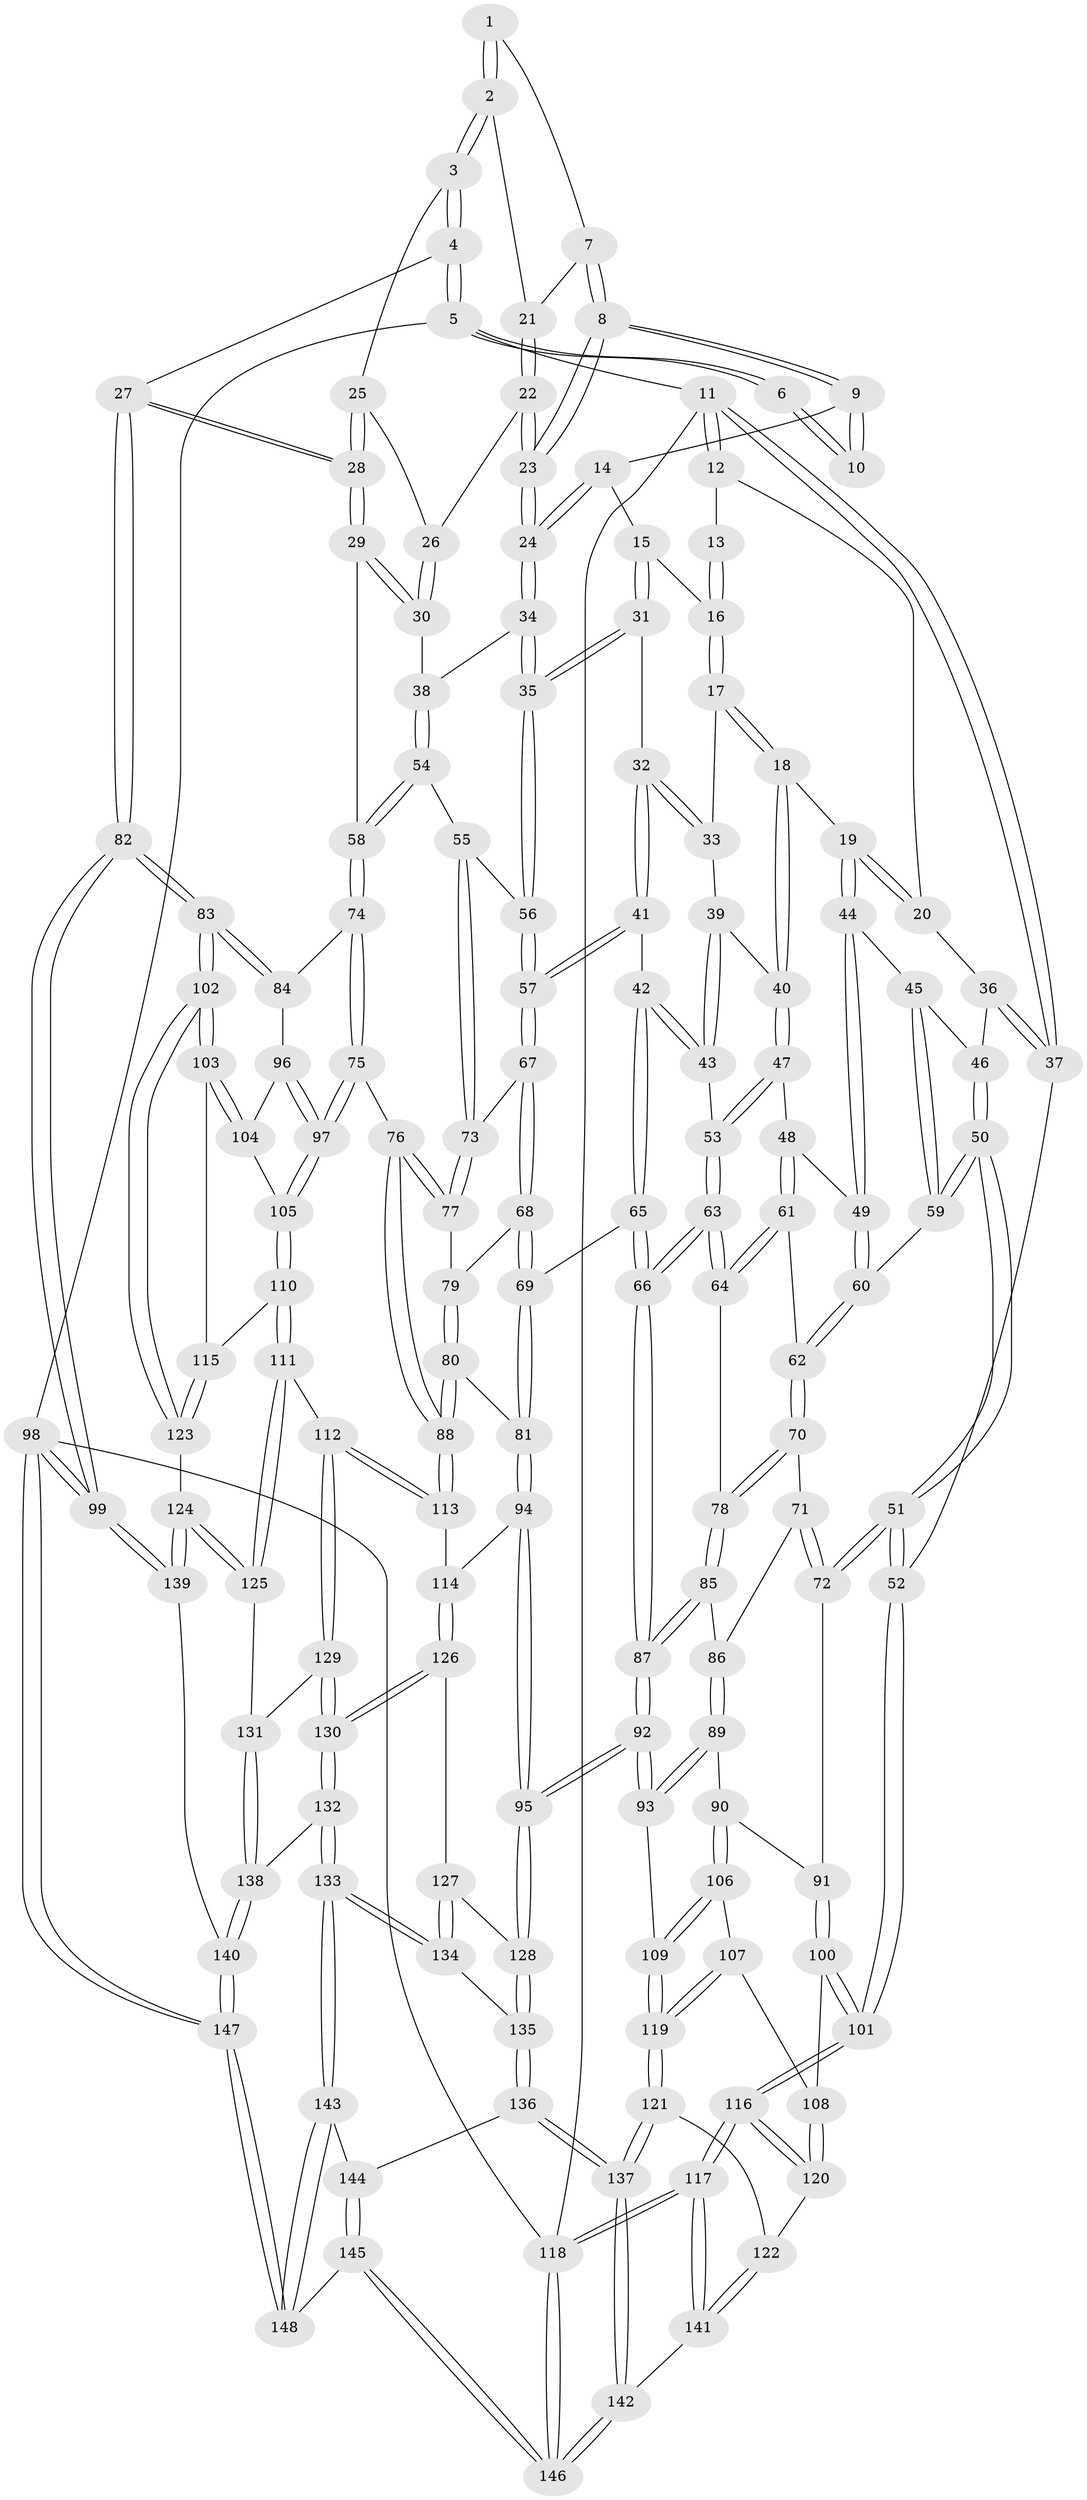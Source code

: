 // Generated by graph-tools (version 1.1) at 2025/11/02/27/25 16:11:54]
// undirected, 148 vertices, 367 edges
graph export_dot {
graph [start="1"]
  node [color=gray90,style=filled];
  1 [pos="+0.842020634084379+0"];
  2 [pos="+0.9018801513227832+0.08782327775640617"];
  3 [pos="+0.9153678098468709+0.09982169343714081"];
  4 [pos="+1+0"];
  5 [pos="+1+0"];
  6 [pos="+0.8397804654311333+0"];
  7 [pos="+0.8181076705640679+0.058967352772929846"];
  8 [pos="+0.7816168392285036+0.1210897272195964"];
  9 [pos="+0.6551691178154524+0"];
  10 [pos="+0.671895553209443+0"];
  11 [pos="+0+0"];
  12 [pos="+0.14237042401012878+0"];
  13 [pos="+0.40925083914416605+0"];
  14 [pos="+0.6266595211207667+0.009036013622308216"];
  15 [pos="+0.579050976614621+0.09551533204240106"];
  16 [pos="+0.43921820031246034+0.09560379274281214"];
  17 [pos="+0.4299491900339961+0.10533658540896099"];
  18 [pos="+0.2639090833578858+0.13368483915101295"];
  19 [pos="+0.2575598128291529+0.1305368238410826"];
  20 [pos="+0.19773809782368643+0.056147696301740824"];
  21 [pos="+0.882070626586569+0.08764088523359607"];
  22 [pos="+0.7847705589179995+0.15214820744886956"];
  23 [pos="+0.7781313256605569+0.1538897870421846"];
  24 [pos="+0.7666541471773409+0.1720221974226915"];
  25 [pos="+0.9145613615192646+0.11866454940059831"];
  26 [pos="+0.8867329863681404+0.14278673459800706"];
  27 [pos="+1+0.29782825222447196"];
  28 [pos="+1+0.3098431241597461"];
  29 [pos="+1+0.32137511149235076"];
  30 [pos="+0.8929960507403163+0.24878704768469176"];
  31 [pos="+0.6049099020480877+0.1741708117836386"];
  32 [pos="+0.5219916160842197+0.2438466720937744"];
  33 [pos="+0.4468651747977699+0.18379254899832265"];
  34 [pos="+0.7618286827076621+0.18764459295637195"];
  35 [pos="+0.700862284252154+0.23168537526348712"];
  36 [pos="+0.049589798251063535+0.17288644310274534"];
  37 [pos="+0+0.17762455538209646"];
  38 [pos="+0.8582711303212245+0.24060865398238623"];
  39 [pos="+0.4208760413233371+0.21849783431306968"];
  40 [pos="+0.29885424985134085+0.20470032868555116"];
  41 [pos="+0.5146686926609215+0.28388225490532043"];
  42 [pos="+0.46054017279447224+0.31419531661348604"];
  43 [pos="+0.40380932608910736+0.2949449612099686"];
  44 [pos="+0.17326669101740094+0.2657831928702352"];
  45 [pos="+0.15701916563806959+0.28593487611599716"];
  46 [pos="+0.08187465720495432+0.2265439718727128"];
  47 [pos="+0.32328590306137+0.2909886849445369"];
  48 [pos="+0.3185524317764019+0.2951286672097078"];
  49 [pos="+0.31794453837864084+0.2952268536785531"];
  50 [pos="+0.02085724643388469+0.35698893774117113"];
  51 [pos="+0+0.43794725673690926"];
  52 [pos="+0+0.437168761815827"];
  53 [pos="+0.35906243939239196+0.30371912905035114"];
  54 [pos="+0.7873193605084529+0.34637356240110684"];
  55 [pos="+0.7596789245680494+0.34755590046630286"];
  56 [pos="+0.6989595606534892+0.25939664650303984"];
  57 [pos="+0.5998687199974846+0.35631960553569103"];
  58 [pos="+0.944778435077091+0.3868842823656858"];
  59 [pos="+0.15698471973429248+0.2963220068532308"];
  60 [pos="+0.17848591004468167+0.33226060618439196"];
  61 [pos="+0.2882279937929174+0.3678276026335544"];
  62 [pos="+0.18220251125280668+0.35895162661863395"];
  63 [pos="+0.3882766103418946+0.46724875719238185"];
  64 [pos="+0.29789218922496485+0.44588091071935687"];
  65 [pos="+0.46409538933903516+0.4649781192852585"];
  66 [pos="+0.4228663246915579+0.4914007660195918"];
  67 [pos="+0.5978075006528741+0.3964975073411807"];
  68 [pos="+0.5912065404762018+0.41233602369562666"];
  69 [pos="+0.5437997449379584+0.45650935494962575"];
  70 [pos="+0.17815316233657189+0.3817327786855559"];
  71 [pos="+0.06794070276154549+0.4364407757199088"];
  72 [pos="+0+0.4546089268276867"];
  73 [pos="+0.743868004886649+0.4016213315480387"];
  74 [pos="+0.9090716469304381+0.44837551759785865"];
  75 [pos="+0.7906912292254361+0.5257597800909695"];
  76 [pos="+0.7892992274440657+0.5256526783187251"];
  77 [pos="+0.7597615904448226+0.4828523793148827"];
  78 [pos="+0.23374478821226627+0.4689251707225765"];
  79 [pos="+0.6644114835353145+0.4646262740770554"];
  80 [pos="+0.626780053360681+0.5824540248548028"];
  81 [pos="+0.6204470618309075+0.5804513991087515"];
  82 [pos="+1+0.6574864978124445"];
  83 [pos="+1+0.6578857807898572"];
  84 [pos="+0.9667145361611091+0.5630023750070471"];
  85 [pos="+0.22065121383648256+0.4935863833419518"];
  86 [pos="+0.21572542591619678+0.4988910937722765"];
  87 [pos="+0.4034165998726904+0.627630785761604"];
  88 [pos="+0.6858388250536112+0.6138597563919794"];
  89 [pos="+0.20224835235283709+0.5263448976850699"];
  90 [pos="+0.15178885369813888+0.5657140740741436"];
  91 [pos="+0.04230069945574527+0.5141277090751107"];
  92 [pos="+0.40343807731430203+0.6681218508440329"];
  93 [pos="+0.32386109229836774+0.6709504509837245"];
  94 [pos="+0.5049953195795722+0.6359184602826833"];
  95 [pos="+0.40544340308801063+0.670335732281039"];
  96 [pos="+0.9271223501247604+0.592098161013393"];
  97 [pos="+0.8017417678538568+0.5397222911977861"];
  98 [pos="+1+1"];
  99 [pos="+1+1"];
  100 [pos="+0.06554963509672916+0.6385777883640528"];
  101 [pos="+0+0.584259861179453"];
  102 [pos="+1+0.6689049626087423"];
  103 [pos="+0.9254056103617788+0.654565903247932"];
  104 [pos="+0.9249683239089794+0.6017801534631615"];
  105 [pos="+0.8415459568157893+0.6290713338163636"];
  106 [pos="+0.15187025809753338+0.6071002509375704"];
  107 [pos="+0.12651297720416116+0.6463334146217089"];
  108 [pos="+0.08500425508022769+0.6587827798825697"];
  109 [pos="+0.2930418468662819+0.6807113180713406"];
  110 [pos="+0.8559474927969534+0.682954555392936"];
  111 [pos="+0.8225840414312533+0.7032233381071638"];
  112 [pos="+0.769546438664262+0.7152753264464808"];
  113 [pos="+0.6865284138356448+0.6240541293902194"];
  114 [pos="+0.6415587827593905+0.6983830105591994"];
  115 [pos="+0.8827065060927425+0.6900373245468101"];
  116 [pos="+0+0.8467694847086618"];
  117 [pos="+0+0.8629858018582763"];
  118 [pos="+0+1"];
  119 [pos="+0.19199317536516725+0.7599261494940901"];
  120 [pos="+0.018846695441662956+0.766215148993785"];
  121 [pos="+0.19192178807754567+0.7600748748899594"];
  122 [pos="+0.14379340355559828+0.7964963444383671"];
  123 [pos="+0.9347928585818651+0.7679545294743265"];
  124 [pos="+0.9193993877406794+0.8073212584563486"];
  125 [pos="+0.8490946977379873+0.7989567514377414"];
  126 [pos="+0.6360959182112966+0.7112763815213174"];
  127 [pos="+0.5880642911435606+0.7352625461006838"];
  128 [pos="+0.4107784087710264+0.6849300087084884"];
  129 [pos="+0.7541372897758073+0.7683044328188696"];
  130 [pos="+0.6940976102513982+0.8045685856260985"];
  131 [pos="+0.8072597086280312+0.8142549297950015"];
  132 [pos="+0.6633461187754864+0.8799815897776705"];
  133 [pos="+0.6539193519529897+0.8887129650355194"];
  134 [pos="+0.5868597076219286+0.8378054879856279"];
  135 [pos="+0.41638330606833845+0.8236199865671688"];
  136 [pos="+0.4114267766812409+0.8359965848001752"];
  137 [pos="+0.3264545076617711+0.8929711666228749"];
  138 [pos="+0.7996755891931202+0.8786948373664477"];
  139 [pos="+0.9372294546925697+0.8918796842565964"];
  140 [pos="+0.8521168923291127+0.9331867423676088"];
  141 [pos="+0.1568470537620198+0.9345051983082387"];
  142 [pos="+0.23393302295631144+1"];
  143 [pos="+0.6291193329707561+1"];
  144 [pos="+0.44982401050808357+0.8969588219967413"];
  145 [pos="+0.37415068953942404+1"];
  146 [pos="+0.23790761608166294+1"];
  147 [pos="+0.7271117285530672+1"];
  148 [pos="+0.6574170422203387+1"];
  1 -- 2;
  1 -- 2;
  1 -- 7;
  2 -- 3;
  2 -- 3;
  2 -- 21;
  3 -- 4;
  3 -- 4;
  3 -- 25;
  4 -- 5;
  4 -- 5;
  4 -- 27;
  5 -- 6;
  5 -- 6;
  5 -- 11;
  5 -- 98;
  6 -- 10;
  6 -- 10;
  7 -- 8;
  7 -- 8;
  7 -- 21;
  8 -- 9;
  8 -- 9;
  8 -- 23;
  8 -- 23;
  9 -- 10;
  9 -- 10;
  9 -- 14;
  11 -- 12;
  11 -- 12;
  11 -- 37;
  11 -- 37;
  11 -- 118;
  12 -- 13;
  12 -- 20;
  13 -- 16;
  13 -- 16;
  14 -- 15;
  14 -- 24;
  14 -- 24;
  15 -- 16;
  15 -- 31;
  15 -- 31;
  16 -- 17;
  16 -- 17;
  17 -- 18;
  17 -- 18;
  17 -- 33;
  18 -- 19;
  18 -- 40;
  18 -- 40;
  19 -- 20;
  19 -- 20;
  19 -- 44;
  19 -- 44;
  20 -- 36;
  21 -- 22;
  21 -- 22;
  22 -- 23;
  22 -- 23;
  22 -- 26;
  23 -- 24;
  23 -- 24;
  24 -- 34;
  24 -- 34;
  25 -- 26;
  25 -- 28;
  25 -- 28;
  26 -- 30;
  26 -- 30;
  27 -- 28;
  27 -- 28;
  27 -- 82;
  27 -- 82;
  28 -- 29;
  28 -- 29;
  29 -- 30;
  29 -- 30;
  29 -- 58;
  30 -- 38;
  31 -- 32;
  31 -- 35;
  31 -- 35;
  32 -- 33;
  32 -- 33;
  32 -- 41;
  32 -- 41;
  33 -- 39;
  34 -- 35;
  34 -- 35;
  34 -- 38;
  35 -- 56;
  35 -- 56;
  36 -- 37;
  36 -- 37;
  36 -- 46;
  37 -- 52;
  38 -- 54;
  38 -- 54;
  39 -- 40;
  39 -- 43;
  39 -- 43;
  40 -- 47;
  40 -- 47;
  41 -- 42;
  41 -- 57;
  41 -- 57;
  42 -- 43;
  42 -- 43;
  42 -- 65;
  42 -- 65;
  43 -- 53;
  44 -- 45;
  44 -- 49;
  44 -- 49;
  45 -- 46;
  45 -- 59;
  45 -- 59;
  46 -- 50;
  46 -- 50;
  47 -- 48;
  47 -- 53;
  47 -- 53;
  48 -- 49;
  48 -- 61;
  48 -- 61;
  49 -- 60;
  49 -- 60;
  50 -- 51;
  50 -- 51;
  50 -- 59;
  50 -- 59;
  51 -- 52;
  51 -- 52;
  51 -- 72;
  51 -- 72;
  52 -- 101;
  52 -- 101;
  53 -- 63;
  53 -- 63;
  54 -- 55;
  54 -- 58;
  54 -- 58;
  55 -- 56;
  55 -- 73;
  55 -- 73;
  56 -- 57;
  56 -- 57;
  57 -- 67;
  57 -- 67;
  58 -- 74;
  58 -- 74;
  59 -- 60;
  60 -- 62;
  60 -- 62;
  61 -- 62;
  61 -- 64;
  61 -- 64;
  62 -- 70;
  62 -- 70;
  63 -- 64;
  63 -- 64;
  63 -- 66;
  63 -- 66;
  64 -- 78;
  65 -- 66;
  65 -- 66;
  65 -- 69;
  66 -- 87;
  66 -- 87;
  67 -- 68;
  67 -- 68;
  67 -- 73;
  68 -- 69;
  68 -- 69;
  68 -- 79;
  69 -- 81;
  69 -- 81;
  70 -- 71;
  70 -- 78;
  70 -- 78;
  71 -- 72;
  71 -- 72;
  71 -- 86;
  72 -- 91;
  73 -- 77;
  73 -- 77;
  74 -- 75;
  74 -- 75;
  74 -- 84;
  75 -- 76;
  75 -- 97;
  75 -- 97;
  76 -- 77;
  76 -- 77;
  76 -- 88;
  76 -- 88;
  77 -- 79;
  78 -- 85;
  78 -- 85;
  79 -- 80;
  79 -- 80;
  80 -- 81;
  80 -- 88;
  80 -- 88;
  81 -- 94;
  81 -- 94;
  82 -- 83;
  82 -- 83;
  82 -- 99;
  82 -- 99;
  83 -- 84;
  83 -- 84;
  83 -- 102;
  83 -- 102;
  84 -- 96;
  85 -- 86;
  85 -- 87;
  85 -- 87;
  86 -- 89;
  86 -- 89;
  87 -- 92;
  87 -- 92;
  88 -- 113;
  88 -- 113;
  89 -- 90;
  89 -- 93;
  89 -- 93;
  90 -- 91;
  90 -- 106;
  90 -- 106;
  91 -- 100;
  91 -- 100;
  92 -- 93;
  92 -- 93;
  92 -- 95;
  92 -- 95;
  93 -- 109;
  94 -- 95;
  94 -- 95;
  94 -- 114;
  95 -- 128;
  95 -- 128;
  96 -- 97;
  96 -- 97;
  96 -- 104;
  97 -- 105;
  97 -- 105;
  98 -- 99;
  98 -- 99;
  98 -- 147;
  98 -- 147;
  98 -- 118;
  99 -- 139;
  99 -- 139;
  100 -- 101;
  100 -- 101;
  100 -- 108;
  101 -- 116;
  101 -- 116;
  102 -- 103;
  102 -- 103;
  102 -- 123;
  102 -- 123;
  103 -- 104;
  103 -- 104;
  103 -- 115;
  104 -- 105;
  105 -- 110;
  105 -- 110;
  106 -- 107;
  106 -- 109;
  106 -- 109;
  107 -- 108;
  107 -- 119;
  107 -- 119;
  108 -- 120;
  108 -- 120;
  109 -- 119;
  109 -- 119;
  110 -- 111;
  110 -- 111;
  110 -- 115;
  111 -- 112;
  111 -- 125;
  111 -- 125;
  112 -- 113;
  112 -- 113;
  112 -- 129;
  112 -- 129;
  113 -- 114;
  114 -- 126;
  114 -- 126;
  115 -- 123;
  115 -- 123;
  116 -- 117;
  116 -- 117;
  116 -- 120;
  116 -- 120;
  117 -- 118;
  117 -- 118;
  117 -- 141;
  117 -- 141;
  118 -- 146;
  118 -- 146;
  119 -- 121;
  119 -- 121;
  120 -- 122;
  121 -- 122;
  121 -- 137;
  121 -- 137;
  122 -- 141;
  122 -- 141;
  123 -- 124;
  124 -- 125;
  124 -- 125;
  124 -- 139;
  124 -- 139;
  125 -- 131;
  126 -- 127;
  126 -- 130;
  126 -- 130;
  127 -- 128;
  127 -- 134;
  127 -- 134;
  128 -- 135;
  128 -- 135;
  129 -- 130;
  129 -- 130;
  129 -- 131;
  130 -- 132;
  130 -- 132;
  131 -- 138;
  131 -- 138;
  132 -- 133;
  132 -- 133;
  132 -- 138;
  133 -- 134;
  133 -- 134;
  133 -- 143;
  133 -- 143;
  134 -- 135;
  135 -- 136;
  135 -- 136;
  136 -- 137;
  136 -- 137;
  136 -- 144;
  137 -- 142;
  137 -- 142;
  138 -- 140;
  138 -- 140;
  139 -- 140;
  140 -- 147;
  140 -- 147;
  141 -- 142;
  142 -- 146;
  142 -- 146;
  143 -- 144;
  143 -- 148;
  143 -- 148;
  144 -- 145;
  144 -- 145;
  145 -- 146;
  145 -- 146;
  145 -- 148;
  147 -- 148;
  147 -- 148;
}
